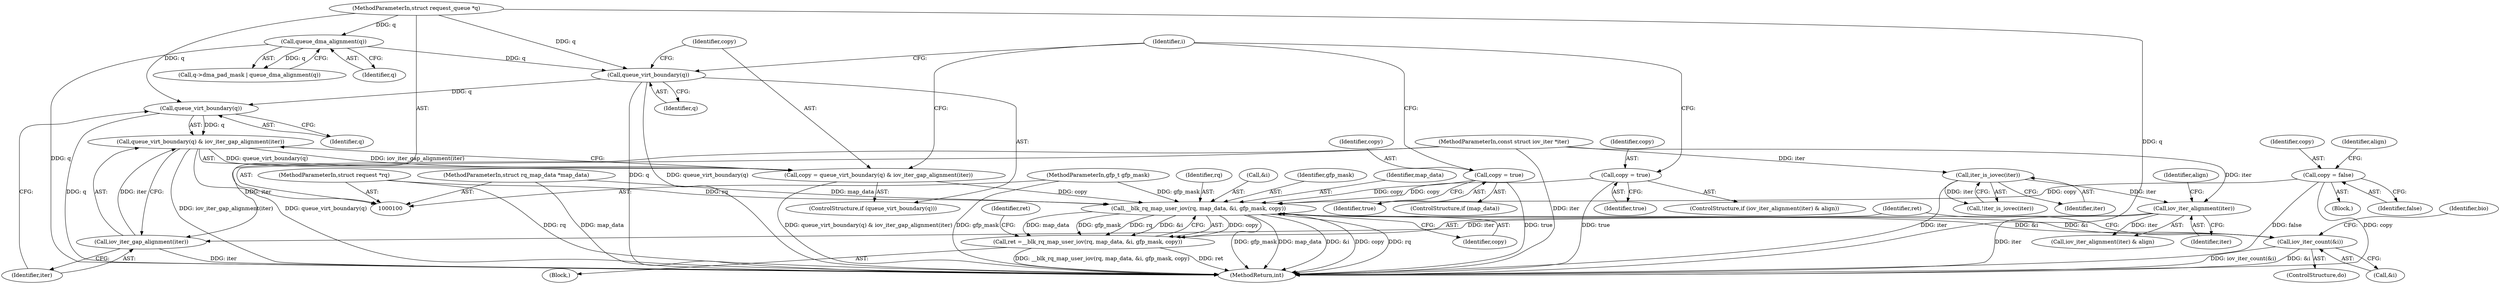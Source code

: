 digraph "0_linux_a0ac402cfcdc904f9772e1762b3fda112dcc56a0@pointer" {
"1000164" [label="(Call,__blk_rq_map_user_iov(rq, map_data, &i, gfp_mask, copy))"];
"1000102" [label="(MethodParameterIn,struct request *rq)"];
"1000103" [label="(MethodParameterIn,struct rq_map_data *map_data)"];
"1000182" [label="(Call,iov_iter_count(&i))"];
"1000164" [label="(Call,__blk_rq_map_user_iov(rq, map_data, &i, gfp_mask, copy))"];
"1000105" [label="(MethodParameterIn,gfp_t gfp_mask)"];
"1000133" [label="(Call,copy = true)"];
"1000142" [label="(Call,copy = true)"];
"1000108" [label="(Call,copy = false)"];
"1000149" [label="(Call,copy = queue_virt_boundary(q) & iov_iter_gap_alignment(iter))"];
"1000151" [label="(Call,queue_virt_boundary(q) & iov_iter_gap_alignment(iter))"];
"1000152" [label="(Call,queue_virt_boundary(q))"];
"1000147" [label="(Call,queue_virt_boundary(q))"];
"1000118" [label="(Call,queue_dma_alignment(q))"];
"1000101" [label="(MethodParameterIn,struct request_queue *q)"];
"1000154" [label="(Call,iov_iter_gap_alignment(iter))"];
"1000139" [label="(Call,iov_iter_alignment(iter))"];
"1000128" [label="(Call,iter_is_iovec(iter))"];
"1000104" [label="(MethodParameterIn,const struct iov_iter *iter)"];
"1000162" [label="(Call,ret =__blk_rq_map_user_iov(rq, map_data, &i, gfp_mask, copy))"];
"1000154" [label="(Call,iov_iter_gap_alignment(iter))"];
"1000128" [label="(Call,iter_is_iovec(iter))"];
"1000135" [label="(Identifier,true)"];
"1000142" [label="(Call,copy = true)"];
"1000148" [label="(Identifier,q)"];
"1000101" [label="(MethodParameterIn,struct request_queue *q)"];
"1000138" [label="(Call,iov_iter_alignment(iter) & align)"];
"1000110" [label="(Identifier,false)"];
"1000182" [label="(Call,iov_iter_count(&i))"];
"1000119" [label="(Identifier,q)"];
"1000163" [label="(Identifier,ret)"];
"1000149" [label="(Call,copy = queue_virt_boundary(q) & iov_iter_gap_alignment(iter))"];
"1000109" [label="(Identifier,copy)"];
"1000155" [label="(Identifier,iter)"];
"1000169" [label="(Identifier,gfp_mask)"];
"1000113" [label="(Identifier,align)"];
"1000139" [label="(Call,iov_iter_alignment(iter))"];
"1000170" [label="(Identifier,copy)"];
"1000166" [label="(Identifier,map_data)"];
"1000108" [label="(Call,copy = false)"];
"1000152" [label="(Call,queue_virt_boundary(q))"];
"1000140" [label="(Identifier,iter)"];
"1000209" [label="(MethodReturn,int)"];
"1000162" [label="(Call,ret =__blk_rq_map_user_iov(rq, map_data, &i, gfp_mask, copy))"];
"1000161" [label="(Block,)"];
"1000151" [label="(Call,queue_virt_boundary(q) & iov_iter_gap_alignment(iter))"];
"1000131" [label="(ControlStructure,if (map_data))"];
"1000104" [label="(MethodParameterIn,const struct iov_iter *iter)"];
"1000144" [label="(Identifier,true)"];
"1000153" [label="(Identifier,q)"];
"1000143" [label="(Identifier,copy)"];
"1000150" [label="(Identifier,copy)"];
"1000160" [label="(ControlStructure,do)"];
"1000164" [label="(Call,__blk_rq_map_user_iov(rq, map_data, &i, gfp_mask, copy))"];
"1000137" [label="(ControlStructure,if (iov_iter_alignment(iter) & align))"];
"1000127" [label="(Call,!iter_is_iovec(iter))"];
"1000118" [label="(Call,queue_dma_alignment(q))"];
"1000165" [label="(Identifier,rq)"];
"1000146" [label="(ControlStructure,if (queue_virt_boundary(q)))"];
"1000141" [label="(Identifier,align)"];
"1000114" [label="(Call,q->dma_pad_mask | queue_dma_alignment(q))"];
"1000106" [label="(Block,)"];
"1000105" [label="(MethodParameterIn,gfp_t gfp_mask)"];
"1000133" [label="(Call,copy = true)"];
"1000103" [label="(MethodParameterIn,struct rq_map_data *map_data)"];
"1000147" [label="(Call,queue_virt_boundary(q))"];
"1000129" [label="(Identifier,iter)"];
"1000167" [label="(Call,&i)"];
"1000183" [label="(Call,&i)"];
"1000102" [label="(MethodParameterIn,struct request *rq)"];
"1000134" [label="(Identifier,copy)"];
"1000157" [label="(Identifier,i)"];
"1000188" [label="(Identifier,bio)"];
"1000172" [label="(Identifier,ret)"];
"1000164" -> "1000162"  [label="AST: "];
"1000164" -> "1000170"  [label="CFG: "];
"1000165" -> "1000164"  [label="AST: "];
"1000166" -> "1000164"  [label="AST: "];
"1000167" -> "1000164"  [label="AST: "];
"1000169" -> "1000164"  [label="AST: "];
"1000170" -> "1000164"  [label="AST: "];
"1000162" -> "1000164"  [label="CFG: "];
"1000164" -> "1000209"  [label="DDG: gfp_mask"];
"1000164" -> "1000209"  [label="DDG: map_data"];
"1000164" -> "1000209"  [label="DDG: &i"];
"1000164" -> "1000209"  [label="DDG: copy"];
"1000164" -> "1000209"  [label="DDG: rq"];
"1000164" -> "1000162"  [label="DDG: copy"];
"1000164" -> "1000162"  [label="DDG: map_data"];
"1000164" -> "1000162"  [label="DDG: gfp_mask"];
"1000164" -> "1000162"  [label="DDG: rq"];
"1000164" -> "1000162"  [label="DDG: &i"];
"1000102" -> "1000164"  [label="DDG: rq"];
"1000103" -> "1000164"  [label="DDG: map_data"];
"1000182" -> "1000164"  [label="DDG: &i"];
"1000105" -> "1000164"  [label="DDG: gfp_mask"];
"1000133" -> "1000164"  [label="DDG: copy"];
"1000142" -> "1000164"  [label="DDG: copy"];
"1000108" -> "1000164"  [label="DDG: copy"];
"1000149" -> "1000164"  [label="DDG: copy"];
"1000164" -> "1000182"  [label="DDG: &i"];
"1000102" -> "1000100"  [label="AST: "];
"1000102" -> "1000209"  [label="DDG: rq"];
"1000103" -> "1000100"  [label="AST: "];
"1000103" -> "1000209"  [label="DDG: map_data"];
"1000182" -> "1000160"  [label="AST: "];
"1000182" -> "1000183"  [label="CFG: "];
"1000183" -> "1000182"  [label="AST: "];
"1000163" -> "1000182"  [label="CFG: "];
"1000188" -> "1000182"  [label="CFG: "];
"1000182" -> "1000209"  [label="DDG: iov_iter_count(&i)"];
"1000182" -> "1000209"  [label="DDG: &i"];
"1000105" -> "1000100"  [label="AST: "];
"1000105" -> "1000209"  [label="DDG: gfp_mask"];
"1000133" -> "1000131"  [label="AST: "];
"1000133" -> "1000135"  [label="CFG: "];
"1000134" -> "1000133"  [label="AST: "];
"1000135" -> "1000133"  [label="AST: "];
"1000157" -> "1000133"  [label="CFG: "];
"1000133" -> "1000209"  [label="DDG: true"];
"1000142" -> "1000137"  [label="AST: "];
"1000142" -> "1000144"  [label="CFG: "];
"1000143" -> "1000142"  [label="AST: "];
"1000144" -> "1000142"  [label="AST: "];
"1000157" -> "1000142"  [label="CFG: "];
"1000142" -> "1000209"  [label="DDG: true"];
"1000108" -> "1000106"  [label="AST: "];
"1000108" -> "1000110"  [label="CFG: "];
"1000109" -> "1000108"  [label="AST: "];
"1000110" -> "1000108"  [label="AST: "];
"1000113" -> "1000108"  [label="CFG: "];
"1000108" -> "1000209"  [label="DDG: false"];
"1000108" -> "1000209"  [label="DDG: copy"];
"1000149" -> "1000146"  [label="AST: "];
"1000149" -> "1000151"  [label="CFG: "];
"1000150" -> "1000149"  [label="AST: "];
"1000151" -> "1000149"  [label="AST: "];
"1000157" -> "1000149"  [label="CFG: "];
"1000149" -> "1000209"  [label="DDG: queue_virt_boundary(q) & iov_iter_gap_alignment(iter)"];
"1000151" -> "1000149"  [label="DDG: queue_virt_boundary(q)"];
"1000151" -> "1000149"  [label="DDG: iov_iter_gap_alignment(iter)"];
"1000151" -> "1000154"  [label="CFG: "];
"1000152" -> "1000151"  [label="AST: "];
"1000154" -> "1000151"  [label="AST: "];
"1000151" -> "1000209"  [label="DDG: iov_iter_gap_alignment(iter)"];
"1000151" -> "1000209"  [label="DDG: queue_virt_boundary(q)"];
"1000152" -> "1000151"  [label="DDG: q"];
"1000154" -> "1000151"  [label="DDG: iter"];
"1000152" -> "1000153"  [label="CFG: "];
"1000153" -> "1000152"  [label="AST: "];
"1000155" -> "1000152"  [label="CFG: "];
"1000152" -> "1000209"  [label="DDG: q"];
"1000147" -> "1000152"  [label="DDG: q"];
"1000101" -> "1000152"  [label="DDG: q"];
"1000147" -> "1000146"  [label="AST: "];
"1000147" -> "1000148"  [label="CFG: "];
"1000148" -> "1000147"  [label="AST: "];
"1000150" -> "1000147"  [label="CFG: "];
"1000157" -> "1000147"  [label="CFG: "];
"1000147" -> "1000209"  [label="DDG: q"];
"1000147" -> "1000209"  [label="DDG: queue_virt_boundary(q)"];
"1000118" -> "1000147"  [label="DDG: q"];
"1000101" -> "1000147"  [label="DDG: q"];
"1000118" -> "1000114"  [label="AST: "];
"1000118" -> "1000119"  [label="CFG: "];
"1000119" -> "1000118"  [label="AST: "];
"1000114" -> "1000118"  [label="CFG: "];
"1000118" -> "1000209"  [label="DDG: q"];
"1000118" -> "1000114"  [label="DDG: q"];
"1000101" -> "1000118"  [label="DDG: q"];
"1000101" -> "1000100"  [label="AST: "];
"1000101" -> "1000209"  [label="DDG: q"];
"1000154" -> "1000155"  [label="CFG: "];
"1000155" -> "1000154"  [label="AST: "];
"1000154" -> "1000209"  [label="DDG: iter"];
"1000139" -> "1000154"  [label="DDG: iter"];
"1000104" -> "1000154"  [label="DDG: iter"];
"1000139" -> "1000138"  [label="AST: "];
"1000139" -> "1000140"  [label="CFG: "];
"1000140" -> "1000139"  [label="AST: "];
"1000141" -> "1000139"  [label="CFG: "];
"1000139" -> "1000209"  [label="DDG: iter"];
"1000139" -> "1000138"  [label="DDG: iter"];
"1000128" -> "1000139"  [label="DDG: iter"];
"1000104" -> "1000139"  [label="DDG: iter"];
"1000128" -> "1000127"  [label="AST: "];
"1000128" -> "1000129"  [label="CFG: "];
"1000129" -> "1000128"  [label="AST: "];
"1000127" -> "1000128"  [label="CFG: "];
"1000128" -> "1000209"  [label="DDG: iter"];
"1000128" -> "1000127"  [label="DDG: iter"];
"1000104" -> "1000128"  [label="DDG: iter"];
"1000104" -> "1000100"  [label="AST: "];
"1000104" -> "1000209"  [label="DDG: iter"];
"1000162" -> "1000161"  [label="AST: "];
"1000163" -> "1000162"  [label="AST: "];
"1000172" -> "1000162"  [label="CFG: "];
"1000162" -> "1000209"  [label="DDG: __blk_rq_map_user_iov(rq, map_data, &i, gfp_mask, copy)"];
"1000162" -> "1000209"  [label="DDG: ret"];
}
